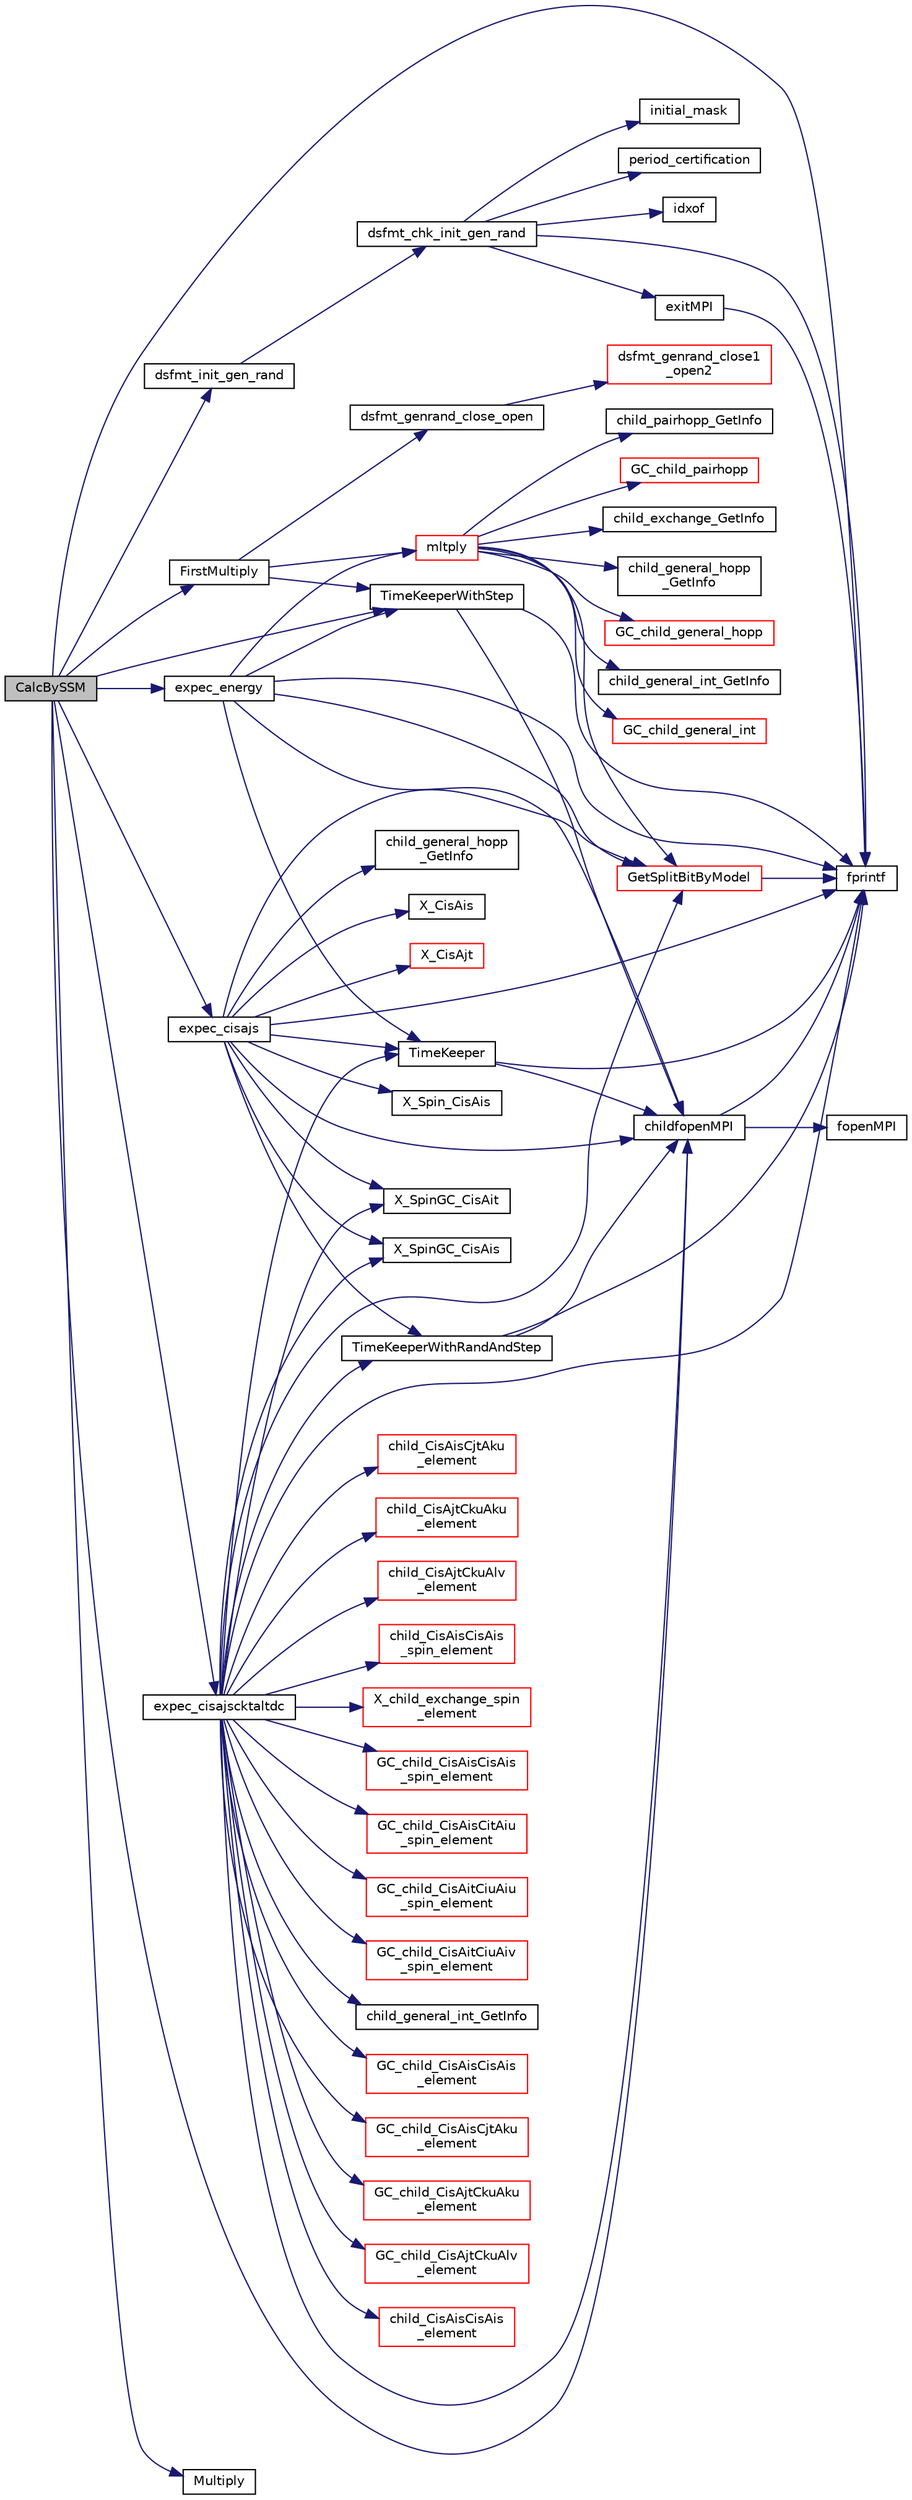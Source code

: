 digraph "CalcBySSM"
{
 // INTERACTIVE_SVG=YES
  edge [fontname="Helvetica",fontsize="10",labelfontname="Helvetica",labelfontsize="10"];
  node [fontname="Helvetica",fontsize="10",shape=record];
  rankdir="LR";
  Node1 [label="CalcBySSM",height=0.2,width=0.4,color="black", fillcolor="grey75", style="filled", fontcolor="black"];
  Node1 -> Node2 [color="midnightblue",fontsize="10",style="solid",fontname="Helvetica"];
  Node2 [label="fprintf",height=0.2,width=0.4,color="black", fillcolor="white", style="filled",URL="$xfreemem__large_8c.html#a5c1bb0da45eec945c4cc3233c7d8427e"];
  Node1 -> Node3 [color="midnightblue",fontsize="10",style="solid",fontname="Helvetica"];
  Node3 [label="dsfmt_init_gen_rand",height=0.2,width=0.4,color="black", fillcolor="white", style="filled",URL="$d_s_f_m_t_8h.html#aa767efdc0f36a3cde4d61d3764a473de"];
  Node3 -> Node4 [color="midnightblue",fontsize="10",style="solid",fontname="Helvetica"];
  Node4 [label="dsfmt_chk_init_gen_rand",height=0.2,width=0.4,color="black", fillcolor="white", style="filled",URL="$d_s_f_m_t_8h.html#a2fa6a84095a280a4e1556415f3d4f259"];
  Node4 -> Node2 [color="midnightblue",fontsize="10",style="solid",fontname="Helvetica"];
  Node4 -> Node5 [color="midnightblue",fontsize="10",style="solid",fontname="Helvetica"];
  Node5 [label="exitMPI",height=0.2,width=0.4,color="black", fillcolor="white", style="filled",URL="$wrapper_m_p_i_8h.html#ae0504dbbe2857fc4f3c84ef0b7bc45ed"];
  Node5 -> Node2 [color="midnightblue",fontsize="10",style="solid",fontname="Helvetica"];
  Node4 -> Node6 [color="midnightblue",fontsize="10",style="solid",fontname="Helvetica"];
  Node6 [label="idxof",height=0.2,width=0.4,color="black", fillcolor="white", style="filled",URL="$d_s_f_m_t_8c.html#a6ceeab85133c3fd7ec95aa85523ff544"];
  Node4 -> Node7 [color="midnightblue",fontsize="10",style="solid",fontname="Helvetica"];
  Node7 [label="initial_mask",height=0.2,width=0.4,color="black", fillcolor="white", style="filled",URL="$d_s_f_m_t_8c.html#a95a1673e2b7b3a48a7eab8fa19e18e1d"];
  Node4 -> Node8 [color="midnightblue",fontsize="10",style="solid",fontname="Helvetica"];
  Node8 [label="period_certification",height=0.2,width=0.4,color="black", fillcolor="white", style="filled",URL="$d_s_f_m_t_8c.html#a8c0334eb83e12d16f2cfe48929114e44"];
  Node1 -> Node9 [color="midnightblue",fontsize="10",style="solid",fontname="Helvetica"];
  Node9 [label="childfopenMPI",height=0.2,width=0.4,color="black", fillcolor="white", style="filled",URL="$_file_i_o_8c.html#a7d23a0790b28a52d128e0b93bc832cfb"];
  Node9 -> Node10 [color="midnightblue",fontsize="10",style="solid",fontname="Helvetica"];
  Node10 [label="fopenMPI",height=0.2,width=0.4,color="black", fillcolor="white", style="filled",URL="$wrapper_m_p_i_8h.html#a405f88de519282b8e7605988745f42ae"];
  Node9 -> Node2 [color="midnightblue",fontsize="10",style="solid",fontname="Helvetica"];
  Node1 -> Node11 [color="midnightblue",fontsize="10",style="solid",fontname="Helvetica"];
  Node11 [label="FirstMultiply",height=0.2,width=0.4,color="black", fillcolor="white", style="filled",URL="$_first_multiply_8c.html#af77e6c8e5905fa1c2f3debb9404d5a86"];
  Node11 -> Node12 [color="midnightblue",fontsize="10",style="solid",fontname="Helvetica"];
  Node12 [label="dsfmt_genrand_close_open",height=0.2,width=0.4,color="black", fillcolor="white", style="filled",URL="$d_s_f_m_t_8h.html#a1d070f0dc97e95122038aed8be76f8dd"];
  Node12 -> Node13 [color="midnightblue",fontsize="10",style="solid",fontname="Helvetica"];
  Node13 [label="dsfmt_genrand_close1\l_open2",height=0.2,width=0.4,color="red", fillcolor="white", style="filled",URL="$d_s_f_m_t_8h.html#a988f7f99c98960c22f19f68edb41f399"];
  Node11 -> Node14 [color="midnightblue",fontsize="10",style="solid",fontname="Helvetica"];
  Node14 [label="TimeKeeperWithStep",height=0.2,width=0.4,color="black", fillcolor="white", style="filled",URL="$log_8h.html#a07deb00043cb31a691ff307cc8ae0552",tooltip="Functions for writing a time log. "];
  Node14 -> Node9 [color="midnightblue",fontsize="10",style="solid",fontname="Helvetica"];
  Node14 -> Node2 [color="midnightblue",fontsize="10",style="solid",fontname="Helvetica"];
  Node11 -> Node15 [color="midnightblue",fontsize="10",style="solid",fontname="Helvetica"];
  Node15 [label="mltply",height=0.2,width=0.4,color="red", fillcolor="white", style="filled",URL="$mltply_8c.html#a61eb17d17b7d03aab22aa05b4074a407"];
  Node15 -> Node16 [color="midnightblue",fontsize="10",style="solid",fontname="Helvetica"];
  Node16 [label="GetSplitBitByModel",height=0.2,width=0.4,color="red", fillcolor="white", style="filled",URL="$bitcalc_8c.html#a78387adc1f4e171d3796235adfcbd87e"];
  Node16 -> Node2 [color="midnightblue",fontsize="10",style="solid",fontname="Helvetica"];
  Node15 -> Node17 [color="midnightblue",fontsize="10",style="solid",fontname="Helvetica"];
  Node17 [label="child_general_hopp\l_GetInfo",height=0.2,width=0.4,color="black", fillcolor="white", style="filled",URL="$mltply_8c.html#ad2c9c4176ec4f0f7d5087a890467a264"];
  Node15 -> Node18 [color="midnightblue",fontsize="10",style="solid",fontname="Helvetica"];
  Node18 [label="GC_child_general_hopp",height=0.2,width=0.4,color="red", fillcolor="white", style="filled",URL="$mltply_8c.html#a59f11fc0359c4543168c6a6f61a1ec70"];
  Node15 -> Node19 [color="midnightblue",fontsize="10",style="solid",fontname="Helvetica"];
  Node19 [label="child_general_int_GetInfo",height=0.2,width=0.4,color="black", fillcolor="white", style="filled",URL="$mltply_8c.html#ad8750d6b426c68d0e931849d094b11ce"];
  Node15 -> Node20 [color="midnightblue",fontsize="10",style="solid",fontname="Helvetica"];
  Node20 [label="GC_child_general_int",height=0.2,width=0.4,color="red", fillcolor="white", style="filled",URL="$mltply_8c.html#a70e66e6ab9f74ec21130ed2363e24a51"];
  Node15 -> Node21 [color="midnightblue",fontsize="10",style="solid",fontname="Helvetica"];
  Node21 [label="child_pairhopp_GetInfo",height=0.2,width=0.4,color="black", fillcolor="white", style="filled",URL="$mltply_8c.html#ada83696e48d6a9496eca54980a2fd2a4"];
  Node15 -> Node22 [color="midnightblue",fontsize="10",style="solid",fontname="Helvetica"];
  Node22 [label="GC_child_pairhopp",height=0.2,width=0.4,color="red", fillcolor="white", style="filled",URL="$mltply_8c.html#ad16f7b63b9768957a720004697a7a774"];
  Node15 -> Node23 [color="midnightblue",fontsize="10",style="solid",fontname="Helvetica"];
  Node23 [label="child_exchange_GetInfo",height=0.2,width=0.4,color="black", fillcolor="white", style="filled",URL="$mltply_8c.html#ace0e2c1c928c924f7efd3bf106c9122e"];
  Node1 -> Node24 [color="midnightblue",fontsize="10",style="solid",fontname="Helvetica"];
  Node24 [label="expec_energy",height=0.2,width=0.4,color="black", fillcolor="white", style="filled",URL="$expec__energy_8c.html#a2e04b36916e47b5b605081d51151f0e4"];
  Node24 -> Node2 [color="midnightblue",fontsize="10",style="solid",fontname="Helvetica"];
  Node24 -> Node14 [color="midnightblue",fontsize="10",style="solid",fontname="Helvetica"];
  Node24 -> Node16 [color="midnightblue",fontsize="10",style="solid",fontname="Helvetica"];
  Node24 -> Node15 [color="midnightblue",fontsize="10",style="solid",fontname="Helvetica"];
  Node24 -> Node9 [color="midnightblue",fontsize="10",style="solid",fontname="Helvetica"];
  Node24 -> Node25 [color="midnightblue",fontsize="10",style="solid",fontname="Helvetica"];
  Node25 [label="TimeKeeper",height=0.2,width=0.4,color="black", fillcolor="white", style="filled",URL="$log_8h.html#a5c659bb0ba9e5d8a508c6cb6b7431f23",tooltip="Functions for writing a time log. "];
  Node25 -> Node9 [color="midnightblue",fontsize="10",style="solid",fontname="Helvetica"];
  Node25 -> Node2 [color="midnightblue",fontsize="10",style="solid",fontname="Helvetica"];
  Node1 -> Node26 [color="midnightblue",fontsize="10",style="solid",fontname="Helvetica"];
  Node26 [label="expec_cisajs",height=0.2,width=0.4,color="black", fillcolor="white", style="filled",URL="$expec__cisajs_8c.html#aaaa7c9da11d8ae60fe21f1d046358a6c"];
  Node26 -> Node16 [color="midnightblue",fontsize="10",style="solid",fontname="Helvetica"];
  Node26 -> Node2 [color="midnightblue",fontsize="10",style="solid",fontname="Helvetica"];
  Node26 -> Node27 [color="midnightblue",fontsize="10",style="solid",fontname="Helvetica"];
  Node27 [label="TimeKeeperWithRandAndStep",height=0.2,width=0.4,color="black", fillcolor="white", style="filled",URL="$log_8h.html#a6e1528922a48320b30d56b93f1cc8370",tooltip="Functions for writing a time log. "];
  Node27 -> Node9 [color="midnightblue",fontsize="10",style="solid",fontname="Helvetica"];
  Node27 -> Node2 [color="midnightblue",fontsize="10",style="solid",fontname="Helvetica"];
  Node26 -> Node9 [color="midnightblue",fontsize="10",style="solid",fontname="Helvetica"];
  Node26 -> Node28 [color="midnightblue",fontsize="10",style="solid",fontname="Helvetica"];
  Node28 [label="child_general_hopp\l_GetInfo",height=0.2,width=0.4,color="black", fillcolor="white", style="filled",URL="$mltply_8h.html#ad2c9c4176ec4f0f7d5087a890467a264"];
  Node26 -> Node29 [color="midnightblue",fontsize="10",style="solid",fontname="Helvetica"];
  Node29 [label="X_CisAis",height=0.2,width=0.4,color="black", fillcolor="white", style="filled",URL="$mltply_8h.html#aa81e90673aeb377803302428fe3c7b64"];
  Node26 -> Node30 [color="midnightblue",fontsize="10",style="solid",fontname="Helvetica"];
  Node30 [label="X_CisAjt",height=0.2,width=0.4,color="red", fillcolor="white", style="filled",URL="$mltply_8h.html#a7a06ee438e6410e395f2d2142529bb34"];
  Node26 -> Node31 [color="midnightblue",fontsize="10",style="solid",fontname="Helvetica"];
  Node31 [label="X_Spin_CisAis",height=0.2,width=0.4,color="black", fillcolor="white", style="filled",URL="$mltply_8h.html#a93558eb8cb0c4df2ce01e0611b771f66"];
  Node26 -> Node32 [color="midnightblue",fontsize="10",style="solid",fontname="Helvetica"];
  Node32 [label="X_SpinGC_CisAis",height=0.2,width=0.4,color="black", fillcolor="white", style="filled",URL="$mltply_8h.html#a5d9e5a462ca77248cbae177465fa02c3"];
  Node26 -> Node33 [color="midnightblue",fontsize="10",style="solid",fontname="Helvetica"];
  Node33 [label="X_SpinGC_CisAit",height=0.2,width=0.4,color="black", fillcolor="white", style="filled",URL="$mltply_8h.html#a707ac2de8043df3be28fcf3c81c44362"];
  Node26 -> Node25 [color="midnightblue",fontsize="10",style="solid",fontname="Helvetica"];
  Node1 -> Node34 [color="midnightblue",fontsize="10",style="solid",fontname="Helvetica"];
  Node34 [label="expec_cisajscktaltdc",height=0.2,width=0.4,color="black", fillcolor="white", style="filled",URL="$expec__cisajscktaltdc_8c.html#ab1e0307962ebf631818025cd262c4bd9"];
  Node34 -> Node16 [color="midnightblue",fontsize="10",style="solid",fontname="Helvetica"];
  Node34 -> Node2 [color="midnightblue",fontsize="10",style="solid",fontname="Helvetica"];
  Node34 -> Node27 [color="midnightblue",fontsize="10",style="solid",fontname="Helvetica"];
  Node34 -> Node9 [color="midnightblue",fontsize="10",style="solid",fontname="Helvetica"];
  Node34 -> Node35 [color="midnightblue",fontsize="10",style="solid",fontname="Helvetica"];
  Node35 [label="child_general_int_GetInfo",height=0.2,width=0.4,color="black", fillcolor="white", style="filled",URL="$mltply_8h.html#ad8750d6b426c68d0e931849d094b11ce"];
  Node34 -> Node36 [color="midnightblue",fontsize="10",style="solid",fontname="Helvetica"];
  Node36 [label="GC_child_CisAisCisAis\l_element",height=0.2,width=0.4,color="red", fillcolor="white", style="filled",URL="$mltply_8h.html#a6e5c6a3af522a385b4ee60f66efb2557"];
  Node34 -> Node37 [color="midnightblue",fontsize="10",style="solid",fontname="Helvetica"];
  Node37 [label="GC_child_CisAisCjtAku\l_element",height=0.2,width=0.4,color="red", fillcolor="white", style="filled",URL="$mltply_8h.html#a5a389f0d9543e02b5d2e19df0198bafc"];
  Node34 -> Node38 [color="midnightblue",fontsize="10",style="solid",fontname="Helvetica"];
  Node38 [label="GC_child_CisAjtCkuAku\l_element",height=0.2,width=0.4,color="red", fillcolor="white", style="filled",URL="$mltply_8h.html#ab7d585bf30bbcee8449b8c54d0bb128e"];
  Node34 -> Node39 [color="midnightblue",fontsize="10",style="solid",fontname="Helvetica"];
  Node39 [label="GC_child_CisAjtCkuAlv\l_element",height=0.2,width=0.4,color="red", fillcolor="white", style="filled",URL="$mltply_8h.html#a6d06655a28258eea84191579396219e1"];
  Node34 -> Node40 [color="midnightblue",fontsize="10",style="solid",fontname="Helvetica"];
  Node40 [label="child_CisAisCisAis\l_element",height=0.2,width=0.4,color="red", fillcolor="white", style="filled",URL="$mltply_8h.html#a11e78b661246513350ad6ee2e3985d9f"];
  Node34 -> Node41 [color="midnightblue",fontsize="10",style="solid",fontname="Helvetica"];
  Node41 [label="child_CisAisCjtAku\l_element",height=0.2,width=0.4,color="red", fillcolor="white", style="filled",URL="$mltply_8h.html#a985bdb0d96a952fc6c447e12ea2b906a"];
  Node34 -> Node42 [color="midnightblue",fontsize="10",style="solid",fontname="Helvetica"];
  Node42 [label="child_CisAjtCkuAku\l_element",height=0.2,width=0.4,color="red", fillcolor="white", style="filled",URL="$mltply_8h.html#a8575bdd2f35cf049753b0617d2693edb"];
  Node34 -> Node43 [color="midnightblue",fontsize="10",style="solid",fontname="Helvetica"];
  Node43 [label="child_CisAjtCkuAlv\l_element",height=0.2,width=0.4,color="red", fillcolor="white", style="filled",URL="$mltply_8h.html#a2e64839292192a5851d4be60a4f3561a"];
  Node34 -> Node44 [color="midnightblue",fontsize="10",style="solid",fontname="Helvetica"];
  Node44 [label="child_CisAisCisAis\l_spin_element",height=0.2,width=0.4,color="red", fillcolor="white", style="filled",URL="$mltply_8h.html#a9f7fc788e6ba0b42f84e2c5a4d187f4a"];
  Node34 -> Node45 [color="midnightblue",fontsize="10",style="solid",fontname="Helvetica"];
  Node45 [label="X_child_exchange_spin\l_element",height=0.2,width=0.4,color="red", fillcolor="white", style="filled",URL="$mltply_8h.html#a40a1adaf57adca8173be6dbcf260aabf"];
  Node34 -> Node46 [color="midnightblue",fontsize="10",style="solid",fontname="Helvetica"];
  Node46 [label="GC_child_CisAisCisAis\l_spin_element",height=0.2,width=0.4,color="red", fillcolor="white", style="filled",URL="$mltply_8h.html#aa25730bebedaef0567be1d1d3a2aa9f7"];
  Node34 -> Node47 [color="midnightblue",fontsize="10",style="solid",fontname="Helvetica"];
  Node47 [label="GC_child_CisAisCitAiu\l_spin_element",height=0.2,width=0.4,color="red", fillcolor="white", style="filled",URL="$mltply_8h.html#af675fc77ae3b652589d52ff3fa667b77"];
  Node34 -> Node48 [color="midnightblue",fontsize="10",style="solid",fontname="Helvetica"];
  Node48 [label="GC_child_CisAitCiuAiu\l_spin_element",height=0.2,width=0.4,color="red", fillcolor="white", style="filled",URL="$mltply_8h.html#a220085102d48735b8111fe704e5d5993"];
  Node34 -> Node49 [color="midnightblue",fontsize="10",style="solid",fontname="Helvetica"];
  Node49 [label="GC_child_CisAitCiuAiv\l_spin_element",height=0.2,width=0.4,color="red", fillcolor="white", style="filled",URL="$mltply_8h.html#a1b6c6239f632e04606cf340f024d2ed3"];
  Node34 -> Node32 [color="midnightblue",fontsize="10",style="solid",fontname="Helvetica"];
  Node34 -> Node33 [color="midnightblue",fontsize="10",style="solid",fontname="Helvetica"];
  Node34 -> Node25 [color="midnightblue",fontsize="10",style="solid",fontname="Helvetica"];
  Node1 -> Node14 [color="midnightblue",fontsize="10",style="solid",fontname="Helvetica"];
  Node1 -> Node50 [color="midnightblue",fontsize="10",style="solid",fontname="Helvetica"];
  Node50 [label="Multiply",height=0.2,width=0.4,color="black", fillcolor="white", style="filled",URL="$_multiply_8h.html#a8f840d0f8db7e5c75e241f8b223a098e"];
}
